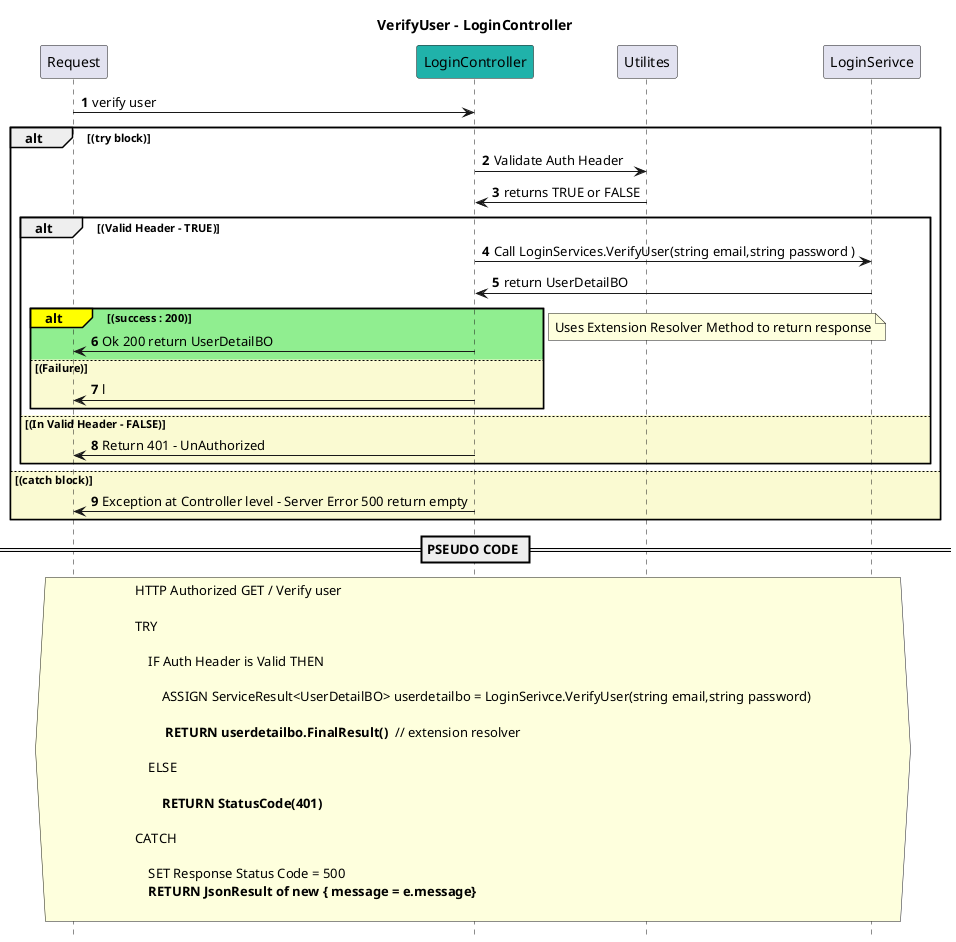 @startuml Controller

title VerifyUser - LoginController
autonumber
hide footbox

participant Request
participant LoginController #LightSeaGreen
participant Utilites 
participant LoginSerivce  

Request -> LoginController : verify user

alt (try block)
   LoginController -> Utilites : Validate Auth Header
    Utilites -> LoginController : returns TRUE or FALSE

    alt (Valid Header - TRUE)
        LoginController -> LoginSerivce : Call LoginServices.VerifyUser(string email,string password )
        LoginSerivce -> LoginController : return UserDetailBO 
       
        alt#Yellow #LightGreen (success : 200) 
            LoginController -> Request : Ok 200 return UserDetailBO
        else #LightGoldenRodYellow (Failure)
            LoginController -> Request : l 
        end

        note left: Uses Extension Resolver Method to return response
    else #LightGoldenRodYellow (In Valid Header - FALSE)
        LoginController -> Request : Return 401 - UnAuthorized 
    end

else #LightGoldenRodYellow (catch block)
    LoginController -> Request : Exception at Controller level - Server Error 500 return empty
end

== PSEUDO CODE ==

hnote across
HTTP Authorized GET / Verify user

TRY

    IF Auth Header is Valid THEN

        ASSIGN ServiceResult<UserDetailBO> userdetailbo = LoginSerivce.VerifyUser(string email,string password)

        ** RETURN userdetailbo.FinalResult() ** // extension resolver
    
    ELSE

        **RETURN StatusCode(401)**
        
CATCH

    SET Response Status Code = 500
    **RETURN JsonResult of new { message = e.message}**

end note

@enduml

